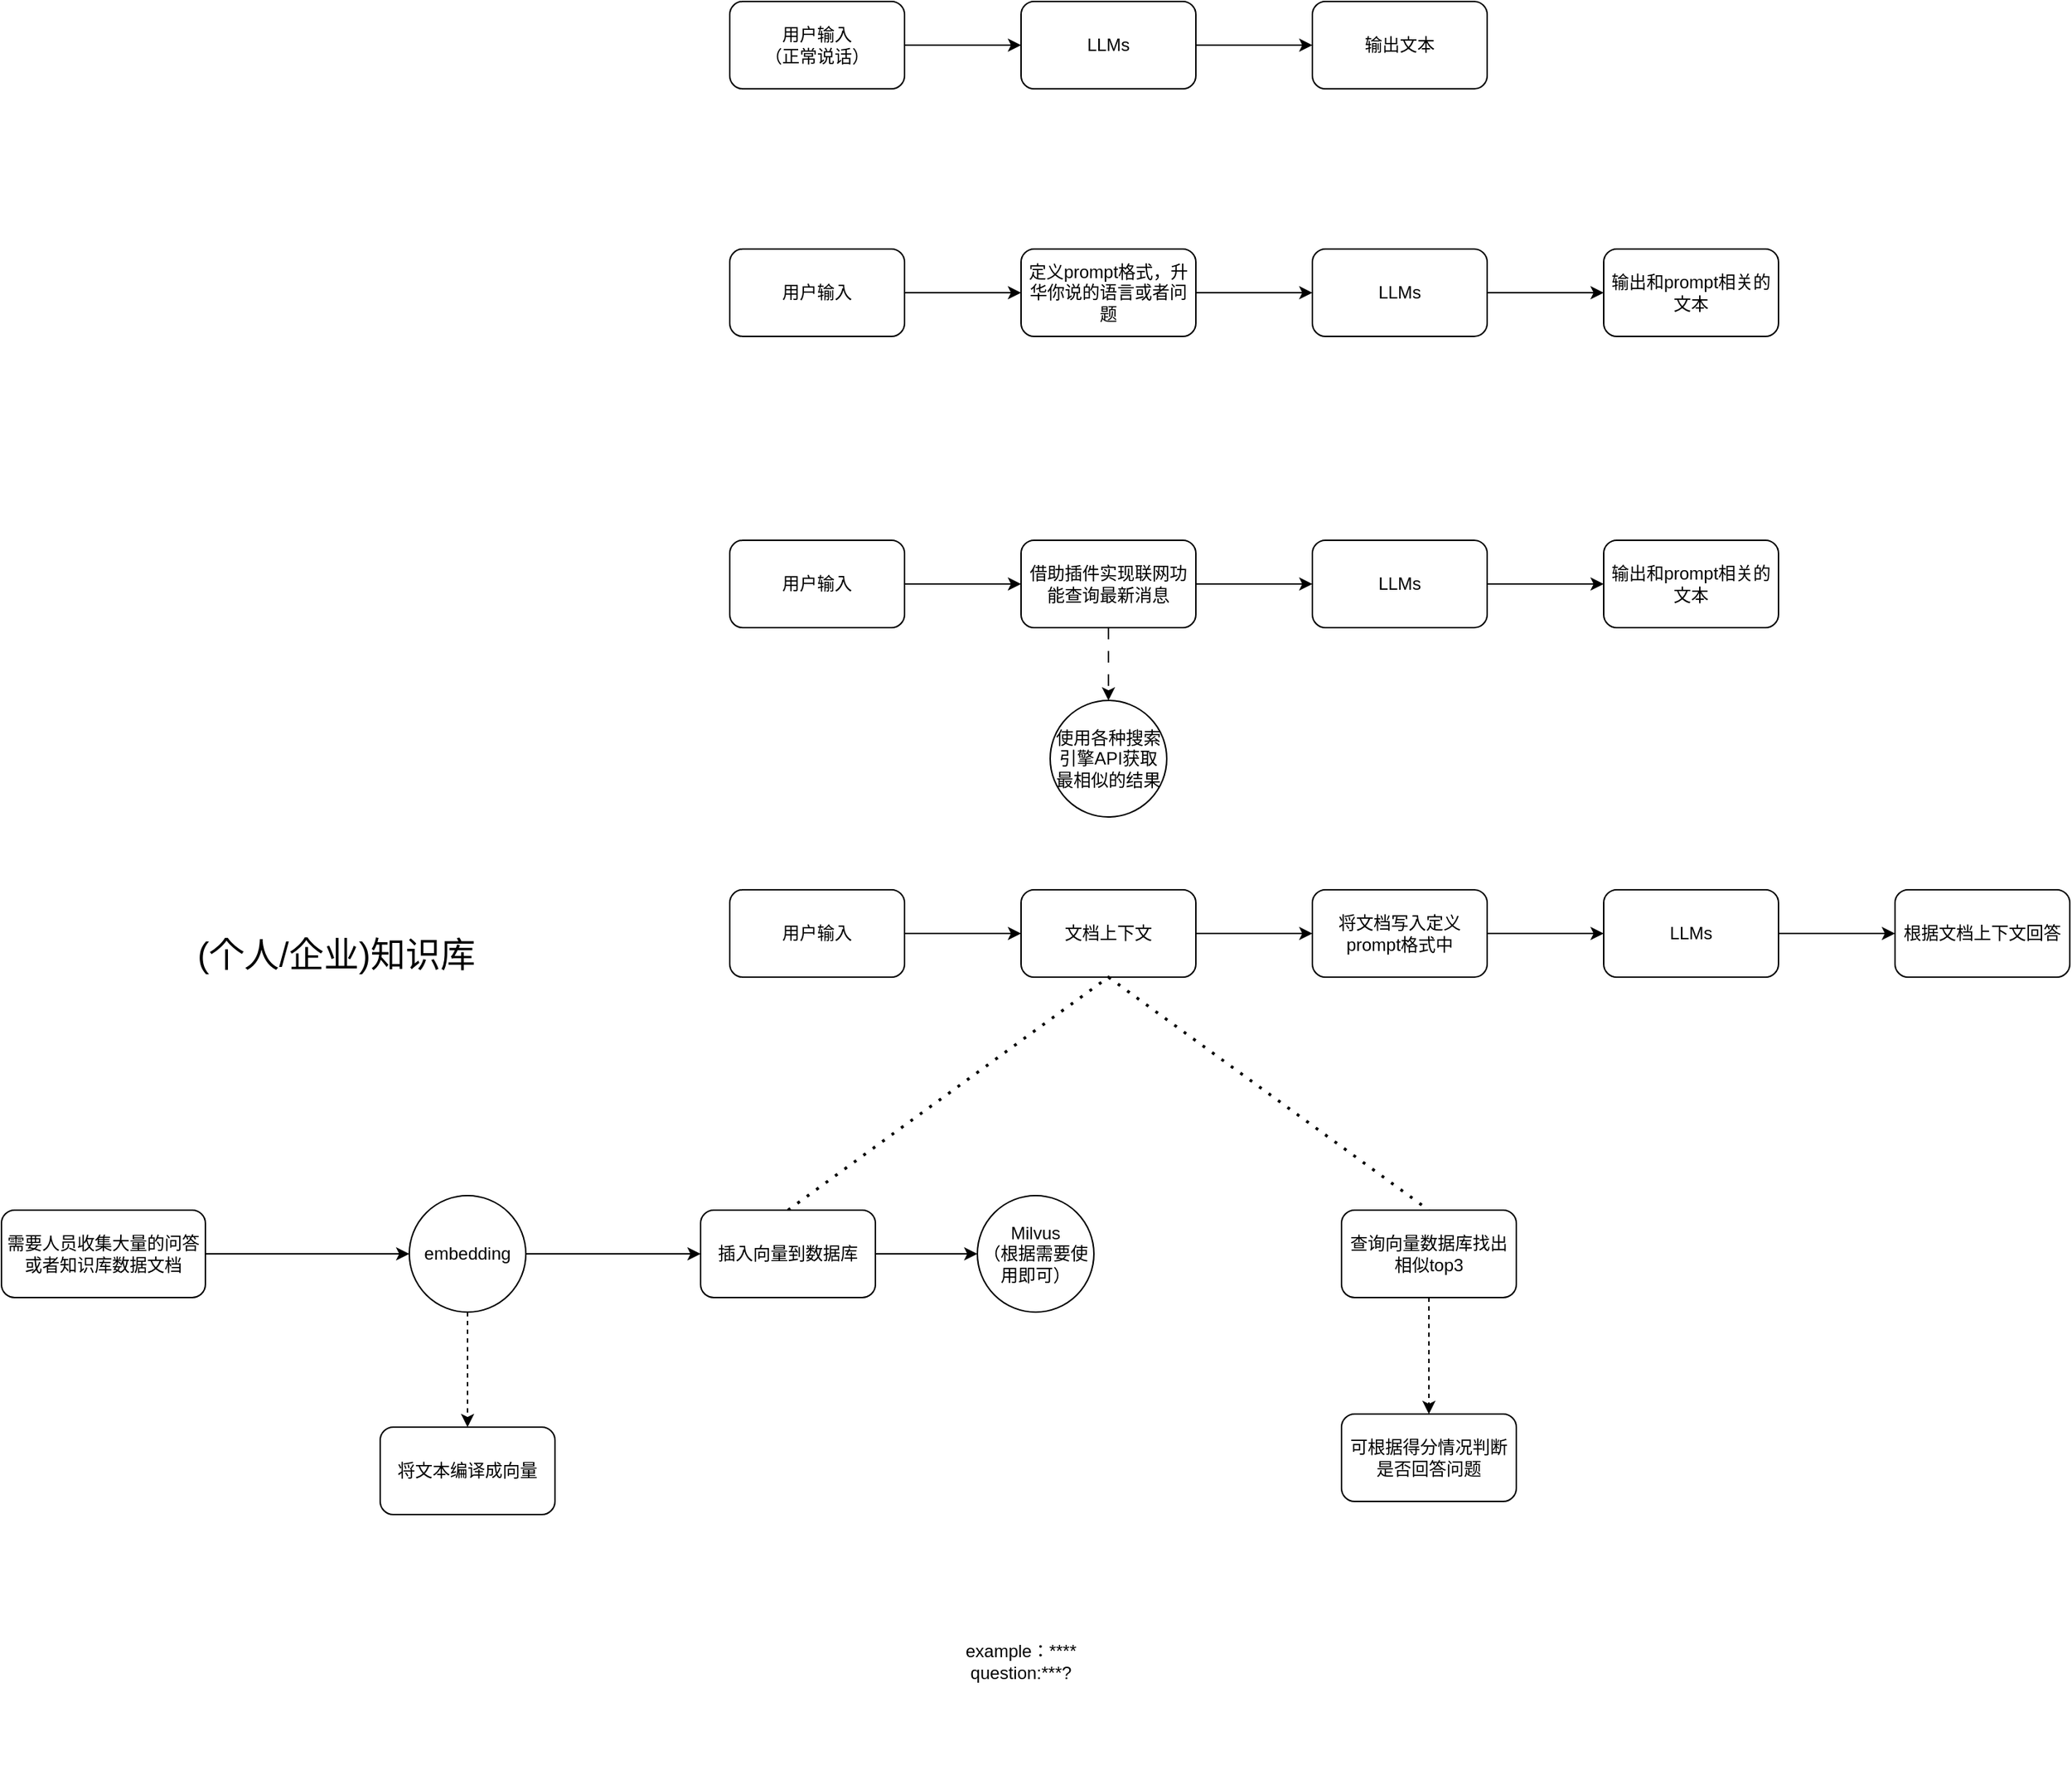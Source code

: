 <mxfile version="22.0.8" type="github">
  <diagram name="第 1 页" id="nlp6d_hxebeSHpqajZef">
    <mxGraphModel dx="1778" dy="524" grid="1" gridSize="10" guides="1" tooltips="1" connect="1" arrows="1" fold="1" page="1" pageScale="1" pageWidth="827" pageHeight="1169" math="0" shadow="0">
      <root>
        <mxCell id="0" />
        <mxCell id="1" parent="0" />
        <mxCell id="fBhoPsDeClBWzmvbEuCB-3" value="" style="edgeStyle=orthogonalEdgeStyle;rounded=0;orthogonalLoop=1;jettySize=auto;html=1;" edge="1" parent="1" source="fBhoPsDeClBWzmvbEuCB-1" target="fBhoPsDeClBWzmvbEuCB-2">
          <mxGeometry relative="1" as="geometry" />
        </mxCell>
        <mxCell id="fBhoPsDeClBWzmvbEuCB-1" value="用户输入&lt;br&gt;（正常说话）" style="rounded=1;whiteSpace=wrap;html=1;" vertex="1" parent="1">
          <mxGeometry x="120" y="190" width="120" height="60" as="geometry" />
        </mxCell>
        <mxCell id="fBhoPsDeClBWzmvbEuCB-5" value="" style="edgeStyle=orthogonalEdgeStyle;rounded=0;orthogonalLoop=1;jettySize=auto;html=1;" edge="1" parent="1" source="fBhoPsDeClBWzmvbEuCB-2" target="fBhoPsDeClBWzmvbEuCB-4">
          <mxGeometry relative="1" as="geometry" />
        </mxCell>
        <mxCell id="fBhoPsDeClBWzmvbEuCB-2" value="LLMs" style="whiteSpace=wrap;html=1;rounded=1;" vertex="1" parent="1">
          <mxGeometry x="320" y="190" width="120" height="60" as="geometry" />
        </mxCell>
        <mxCell id="fBhoPsDeClBWzmvbEuCB-4" value="输出文本" style="whiteSpace=wrap;html=1;rounded=1;" vertex="1" parent="1">
          <mxGeometry x="520" y="190" width="120" height="60" as="geometry" />
        </mxCell>
        <mxCell id="fBhoPsDeClBWzmvbEuCB-13" value="" style="edgeStyle=orthogonalEdgeStyle;rounded=0;orthogonalLoop=1;jettySize=auto;html=1;" edge="1" parent="1" source="fBhoPsDeClBWzmvbEuCB-11" target="fBhoPsDeClBWzmvbEuCB-12">
          <mxGeometry relative="1" as="geometry" />
        </mxCell>
        <mxCell id="fBhoPsDeClBWzmvbEuCB-11" value="用户输入" style="rounded=1;whiteSpace=wrap;html=1;" vertex="1" parent="1">
          <mxGeometry x="120" y="360" width="120" height="60" as="geometry" />
        </mxCell>
        <mxCell id="fBhoPsDeClBWzmvbEuCB-17" value="" style="edgeStyle=orthogonalEdgeStyle;rounded=0;orthogonalLoop=1;jettySize=auto;html=1;" edge="1" parent="1" source="fBhoPsDeClBWzmvbEuCB-12" target="fBhoPsDeClBWzmvbEuCB-16">
          <mxGeometry relative="1" as="geometry" />
        </mxCell>
        <mxCell id="fBhoPsDeClBWzmvbEuCB-12" value="定义prompt格式，升华你说的语言或者问题" style="whiteSpace=wrap;html=1;rounded=1;" vertex="1" parent="1">
          <mxGeometry x="320" y="360" width="120" height="60" as="geometry" />
        </mxCell>
        <mxCell id="fBhoPsDeClBWzmvbEuCB-19" value="" style="edgeStyle=orthogonalEdgeStyle;rounded=0;orthogonalLoop=1;jettySize=auto;html=1;" edge="1" parent="1" source="fBhoPsDeClBWzmvbEuCB-16" target="fBhoPsDeClBWzmvbEuCB-18">
          <mxGeometry relative="1" as="geometry" />
        </mxCell>
        <mxCell id="fBhoPsDeClBWzmvbEuCB-16" value="LLMs" style="whiteSpace=wrap;html=1;rounded=1;" vertex="1" parent="1">
          <mxGeometry x="520" y="360" width="120" height="60" as="geometry" />
        </mxCell>
        <mxCell id="fBhoPsDeClBWzmvbEuCB-18" value="输出和prompt相关的文本" style="whiteSpace=wrap;html=1;rounded=1;" vertex="1" parent="1">
          <mxGeometry x="720" y="360" width="120" height="60" as="geometry" />
        </mxCell>
        <mxCell id="fBhoPsDeClBWzmvbEuCB-22" value="" style="edgeStyle=orthogonalEdgeStyle;rounded=0;orthogonalLoop=1;jettySize=auto;html=1;" edge="1" parent="1" source="fBhoPsDeClBWzmvbEuCB-20" target="fBhoPsDeClBWzmvbEuCB-21">
          <mxGeometry relative="1" as="geometry" />
        </mxCell>
        <mxCell id="fBhoPsDeClBWzmvbEuCB-20" value="用户输入" style="rounded=1;whiteSpace=wrap;html=1;" vertex="1" parent="1">
          <mxGeometry x="120" y="800" width="120" height="60" as="geometry" />
        </mxCell>
        <mxCell id="fBhoPsDeClBWzmvbEuCB-27" value="" style="edgeStyle=orthogonalEdgeStyle;rounded=0;orthogonalLoop=1;jettySize=auto;html=1;" edge="1" parent="1" source="fBhoPsDeClBWzmvbEuCB-21" target="fBhoPsDeClBWzmvbEuCB-26">
          <mxGeometry relative="1" as="geometry" />
        </mxCell>
        <mxCell id="fBhoPsDeClBWzmvbEuCB-21" value="文档上下文" style="whiteSpace=wrap;html=1;rounded=1;" vertex="1" parent="1">
          <mxGeometry x="320" y="800" width="120" height="60" as="geometry" />
        </mxCell>
        <mxCell id="fBhoPsDeClBWzmvbEuCB-25" value="&lt;font style=&quot;font-size: 24px;&quot;&gt;(个人/企业)知识库&lt;/font&gt;" style="text;html=1;strokeColor=none;fillColor=none;align=center;verticalAlign=middle;whiteSpace=wrap;rounded=0;" vertex="1" parent="1">
          <mxGeometry x="-290" y="790" width="280" height="110" as="geometry" />
        </mxCell>
        <mxCell id="fBhoPsDeClBWzmvbEuCB-29" value="" style="edgeStyle=orthogonalEdgeStyle;rounded=0;orthogonalLoop=1;jettySize=auto;html=1;" edge="1" parent="1" source="fBhoPsDeClBWzmvbEuCB-26" target="fBhoPsDeClBWzmvbEuCB-28">
          <mxGeometry relative="1" as="geometry" />
        </mxCell>
        <mxCell id="fBhoPsDeClBWzmvbEuCB-26" value="将文档写入定义prompt格式中" style="whiteSpace=wrap;html=1;rounded=1;" vertex="1" parent="1">
          <mxGeometry x="520" y="800" width="120" height="60" as="geometry" />
        </mxCell>
        <mxCell id="fBhoPsDeClBWzmvbEuCB-31" value="" style="edgeStyle=orthogonalEdgeStyle;rounded=0;orthogonalLoop=1;jettySize=auto;html=1;" edge="1" parent="1" source="fBhoPsDeClBWzmvbEuCB-28" target="fBhoPsDeClBWzmvbEuCB-30">
          <mxGeometry relative="1" as="geometry" />
        </mxCell>
        <mxCell id="fBhoPsDeClBWzmvbEuCB-28" value="LLMs" style="whiteSpace=wrap;html=1;rounded=1;" vertex="1" parent="1">
          <mxGeometry x="720" y="800" width="120" height="60" as="geometry" />
        </mxCell>
        <mxCell id="fBhoPsDeClBWzmvbEuCB-30" value="根据文档上下文回答" style="whiteSpace=wrap;html=1;rounded=1;" vertex="1" parent="1">
          <mxGeometry x="920" y="800" width="120" height="60" as="geometry" />
        </mxCell>
        <mxCell id="fBhoPsDeClBWzmvbEuCB-33" value="" style="endArrow=none;dashed=1;html=1;dashPattern=1 3;strokeWidth=2;rounded=0;entryX=0.5;entryY=0;entryDx=0;entryDy=0;exitX=0.5;exitY=0;exitDx=0;exitDy=0;" edge="1" parent="1" source="fBhoPsDeClBWzmvbEuCB-34" target="fBhoPsDeClBWzmvbEuCB-35">
          <mxGeometry width="50" height="50" relative="1" as="geometry">
            <mxPoint x="170" y="1000" as="sourcePoint" />
            <mxPoint x="600" y="1000" as="targetPoint" />
            <Array as="points">
              <mxPoint x="380" y="860" />
            </Array>
          </mxGeometry>
        </mxCell>
        <mxCell id="fBhoPsDeClBWzmvbEuCB-37" style="edgeStyle=orthogonalEdgeStyle;rounded=0;orthogonalLoop=1;jettySize=auto;html=1;exitX=1;exitY=0.5;exitDx=0;exitDy=0;entryX=0;entryY=0.5;entryDx=0;entryDy=0;" edge="1" parent="1" source="fBhoPsDeClBWzmvbEuCB-34" target="fBhoPsDeClBWzmvbEuCB-36">
          <mxGeometry relative="1" as="geometry" />
        </mxCell>
        <mxCell id="fBhoPsDeClBWzmvbEuCB-34" value="插入向量到数据库" style="rounded=1;whiteSpace=wrap;html=1;" vertex="1" parent="1">
          <mxGeometry x="100" y="1020" width="120" height="60" as="geometry" />
        </mxCell>
        <mxCell id="fBhoPsDeClBWzmvbEuCB-49" value="" style="edgeStyle=orthogonalEdgeStyle;rounded=0;orthogonalLoop=1;jettySize=auto;html=1;dashed=1;" edge="1" parent="1" source="fBhoPsDeClBWzmvbEuCB-35" target="fBhoPsDeClBWzmvbEuCB-48">
          <mxGeometry relative="1" as="geometry" />
        </mxCell>
        <mxCell id="fBhoPsDeClBWzmvbEuCB-35" value="查询向量数据库找出相似top3" style="rounded=1;whiteSpace=wrap;html=1;" vertex="1" parent="1">
          <mxGeometry x="540" y="1020" width="120" height="60" as="geometry" />
        </mxCell>
        <mxCell id="fBhoPsDeClBWzmvbEuCB-36" value="Milvus&lt;br&gt;（根据需要使用即可）" style="ellipse;whiteSpace=wrap;html=1;aspect=fixed;" vertex="1" parent="1">
          <mxGeometry x="290" y="1010" width="80" height="80" as="geometry" />
        </mxCell>
        <mxCell id="fBhoPsDeClBWzmvbEuCB-38" value="将文本编译成向量" style="rounded=1;whiteSpace=wrap;html=1;" vertex="1" parent="1">
          <mxGeometry x="-120" y="1169" width="120" height="60" as="geometry" />
        </mxCell>
        <mxCell id="fBhoPsDeClBWzmvbEuCB-44" value="" style="edgeStyle=orthogonalEdgeStyle;rounded=0;orthogonalLoop=1;jettySize=auto;html=1;" edge="1" parent="1" source="fBhoPsDeClBWzmvbEuCB-40" target="fBhoPsDeClBWzmvbEuCB-43">
          <mxGeometry relative="1" as="geometry" />
        </mxCell>
        <mxCell id="fBhoPsDeClBWzmvbEuCB-40" value="需要人员收集大量的问答或者知识库数据文档" style="rounded=1;whiteSpace=wrap;html=1;" vertex="1" parent="1">
          <mxGeometry x="-380" y="1020" width="140" height="60" as="geometry" />
        </mxCell>
        <mxCell id="fBhoPsDeClBWzmvbEuCB-46" style="edgeStyle=orthogonalEdgeStyle;rounded=0;orthogonalLoop=1;jettySize=auto;html=1;exitX=1;exitY=0.5;exitDx=0;exitDy=0;" edge="1" parent="1" source="fBhoPsDeClBWzmvbEuCB-43" target="fBhoPsDeClBWzmvbEuCB-34">
          <mxGeometry relative="1" as="geometry" />
        </mxCell>
        <mxCell id="fBhoPsDeClBWzmvbEuCB-47" style="edgeStyle=orthogonalEdgeStyle;rounded=0;orthogonalLoop=1;jettySize=auto;html=1;entryX=0.5;entryY=0;entryDx=0;entryDy=0;strokeColor=default;dashed=1;" edge="1" parent="1" source="fBhoPsDeClBWzmvbEuCB-43" target="fBhoPsDeClBWzmvbEuCB-38">
          <mxGeometry relative="1" as="geometry" />
        </mxCell>
        <mxCell id="fBhoPsDeClBWzmvbEuCB-43" value="embedding" style="ellipse;whiteSpace=wrap;html=1;rounded=1;" vertex="1" parent="1">
          <mxGeometry x="-100" y="1010" width="80" height="80" as="geometry" />
        </mxCell>
        <mxCell id="fBhoPsDeClBWzmvbEuCB-48" value="可根据得分情况判断是否回答问题" style="whiteSpace=wrap;html=1;rounded=1;" vertex="1" parent="1">
          <mxGeometry x="540" y="1160" width="120" height="60" as="geometry" />
        </mxCell>
        <mxCell id="fBhoPsDeClBWzmvbEuCB-52" value="" style="edgeStyle=orthogonalEdgeStyle;rounded=0;orthogonalLoop=1;jettySize=auto;html=1;" edge="1" parent="1" source="fBhoPsDeClBWzmvbEuCB-50" target="fBhoPsDeClBWzmvbEuCB-51">
          <mxGeometry relative="1" as="geometry" />
        </mxCell>
        <mxCell id="fBhoPsDeClBWzmvbEuCB-50" value="用户输入" style="rounded=1;whiteSpace=wrap;html=1;" vertex="1" parent="1">
          <mxGeometry x="120" y="560" width="120" height="60" as="geometry" />
        </mxCell>
        <mxCell id="fBhoPsDeClBWzmvbEuCB-54" value="" style="edgeStyle=orthogonalEdgeStyle;rounded=0;orthogonalLoop=1;jettySize=auto;html=1;" edge="1" parent="1" source="fBhoPsDeClBWzmvbEuCB-51" target="fBhoPsDeClBWzmvbEuCB-53">
          <mxGeometry relative="1" as="geometry" />
        </mxCell>
        <mxCell id="fBhoPsDeClBWzmvbEuCB-58" value="" style="edgeStyle=orthogonalEdgeStyle;rounded=0;orthogonalLoop=1;jettySize=auto;html=1;dashed=1;dashPattern=8 8;" edge="1" parent="1" source="fBhoPsDeClBWzmvbEuCB-51" target="fBhoPsDeClBWzmvbEuCB-57">
          <mxGeometry relative="1" as="geometry" />
        </mxCell>
        <mxCell id="fBhoPsDeClBWzmvbEuCB-51" value="借助插件实现联网功能查询最新消息" style="whiteSpace=wrap;html=1;rounded=1;" vertex="1" parent="1">
          <mxGeometry x="320" y="560" width="120" height="60" as="geometry" />
        </mxCell>
        <mxCell id="fBhoPsDeClBWzmvbEuCB-56" value="" style="edgeStyle=orthogonalEdgeStyle;rounded=0;orthogonalLoop=1;jettySize=auto;html=1;" edge="1" parent="1" source="fBhoPsDeClBWzmvbEuCB-53" target="fBhoPsDeClBWzmvbEuCB-55">
          <mxGeometry relative="1" as="geometry" />
        </mxCell>
        <mxCell id="fBhoPsDeClBWzmvbEuCB-53" value="LLMs" style="whiteSpace=wrap;html=1;rounded=1;" vertex="1" parent="1">
          <mxGeometry x="520" y="560" width="120" height="60" as="geometry" />
        </mxCell>
        <mxCell id="fBhoPsDeClBWzmvbEuCB-55" value="输出和prompt相关的文本" style="whiteSpace=wrap;html=1;rounded=1;" vertex="1" parent="1">
          <mxGeometry x="720" y="560" width="120" height="60" as="geometry" />
        </mxCell>
        <mxCell id="fBhoPsDeClBWzmvbEuCB-57" value="使用各种搜索引擎API获取最相似的结果" style="ellipse;whiteSpace=wrap;html=1;rounded=1;" vertex="1" parent="1">
          <mxGeometry x="340" y="670" width="80" height="80" as="geometry" />
        </mxCell>
        <mxCell id="fBhoPsDeClBWzmvbEuCB-59" value="example：****&lt;br&gt;question:***?&lt;br&gt;" style="text;html=1;strokeColor=none;fillColor=none;align=center;verticalAlign=middle;whiteSpace=wrap;rounded=0;" vertex="1" parent="1">
          <mxGeometry x="160" y="1260" width="320" height="140" as="geometry" />
        </mxCell>
      </root>
    </mxGraphModel>
  </diagram>
</mxfile>
